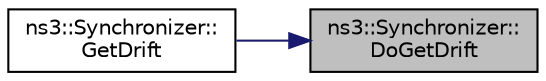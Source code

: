 digraph "ns3::Synchronizer::DoGetDrift"
{
 // LATEX_PDF_SIZE
  edge [fontname="Helvetica",fontsize="10",labelfontname="Helvetica",labelfontsize="10"];
  node [fontname="Helvetica",fontsize="10",shape=record];
  rankdir="RL";
  Node1 [label="ns3::Synchronizer::\lDoGetDrift",height=0.2,width=0.4,color="black", fillcolor="grey75", style="filled", fontcolor="black",tooltip="Get the drift between the real time clock used to synchronize the simulation and the current simulati..."];
  Node1 -> Node2 [dir="back",color="midnightblue",fontsize="10",style="solid",fontname="Helvetica"];
  Node2 [label="ns3::Synchronizer::\lGetDrift",height=0.2,width=0.4,color="black", fillcolor="white", style="filled",URL="$classns3_1_1_synchronizer.html#abcd1705e4558427df5db87fcee62a015",tooltip="Retrieve the difference between the real time clock used to synchronize the simulation and the simula..."];
}
